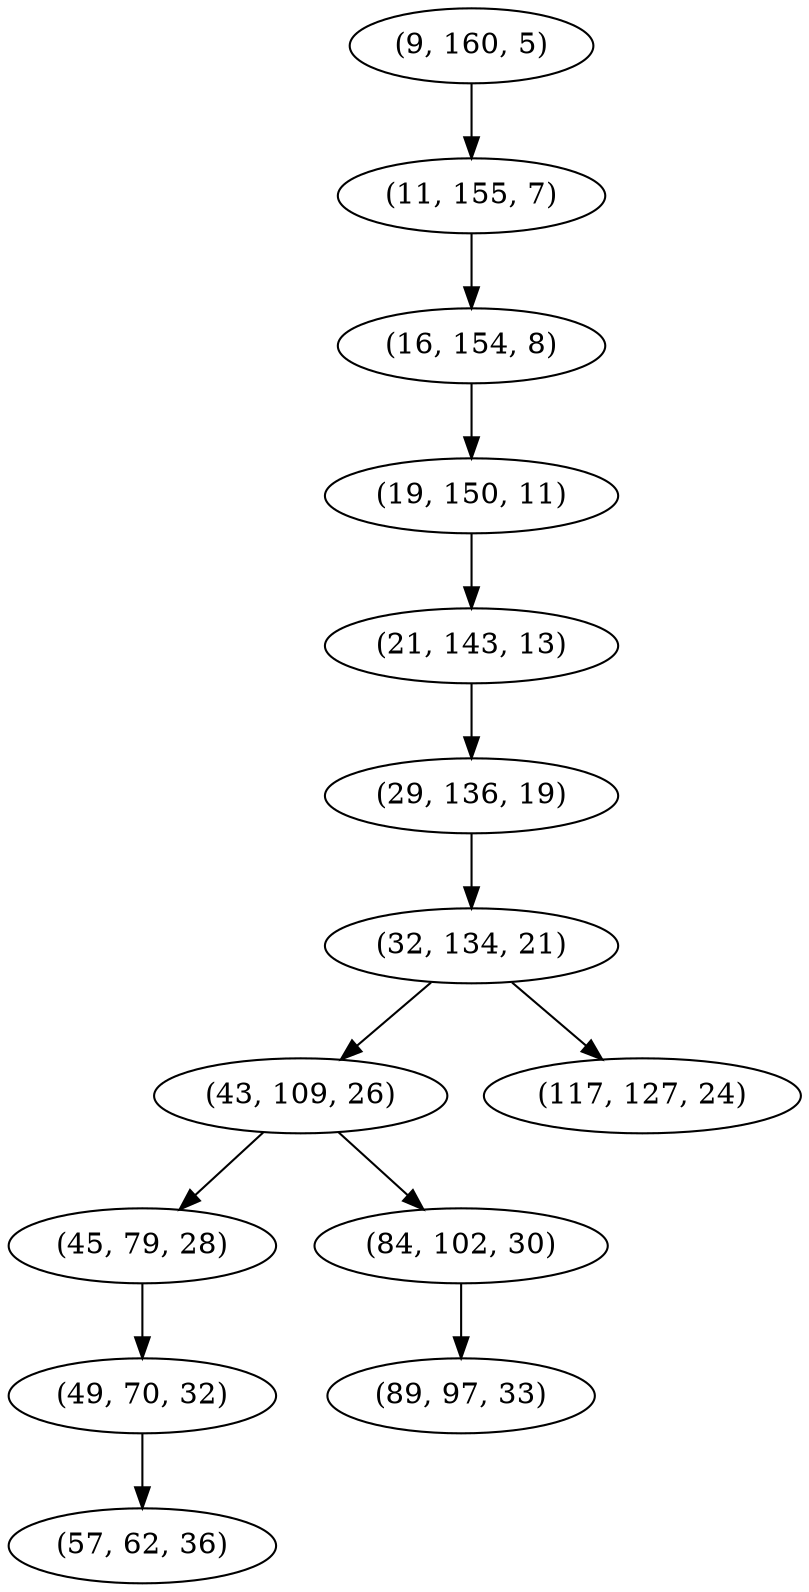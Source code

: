 digraph tree {
    "(9, 160, 5)";
    "(11, 155, 7)";
    "(16, 154, 8)";
    "(19, 150, 11)";
    "(21, 143, 13)";
    "(29, 136, 19)";
    "(32, 134, 21)";
    "(43, 109, 26)";
    "(45, 79, 28)";
    "(49, 70, 32)";
    "(57, 62, 36)";
    "(84, 102, 30)";
    "(89, 97, 33)";
    "(117, 127, 24)";
    "(9, 160, 5)" -> "(11, 155, 7)";
    "(11, 155, 7)" -> "(16, 154, 8)";
    "(16, 154, 8)" -> "(19, 150, 11)";
    "(19, 150, 11)" -> "(21, 143, 13)";
    "(21, 143, 13)" -> "(29, 136, 19)";
    "(29, 136, 19)" -> "(32, 134, 21)";
    "(32, 134, 21)" -> "(43, 109, 26)";
    "(32, 134, 21)" -> "(117, 127, 24)";
    "(43, 109, 26)" -> "(45, 79, 28)";
    "(43, 109, 26)" -> "(84, 102, 30)";
    "(45, 79, 28)" -> "(49, 70, 32)";
    "(49, 70, 32)" -> "(57, 62, 36)";
    "(84, 102, 30)" -> "(89, 97, 33)";
}
